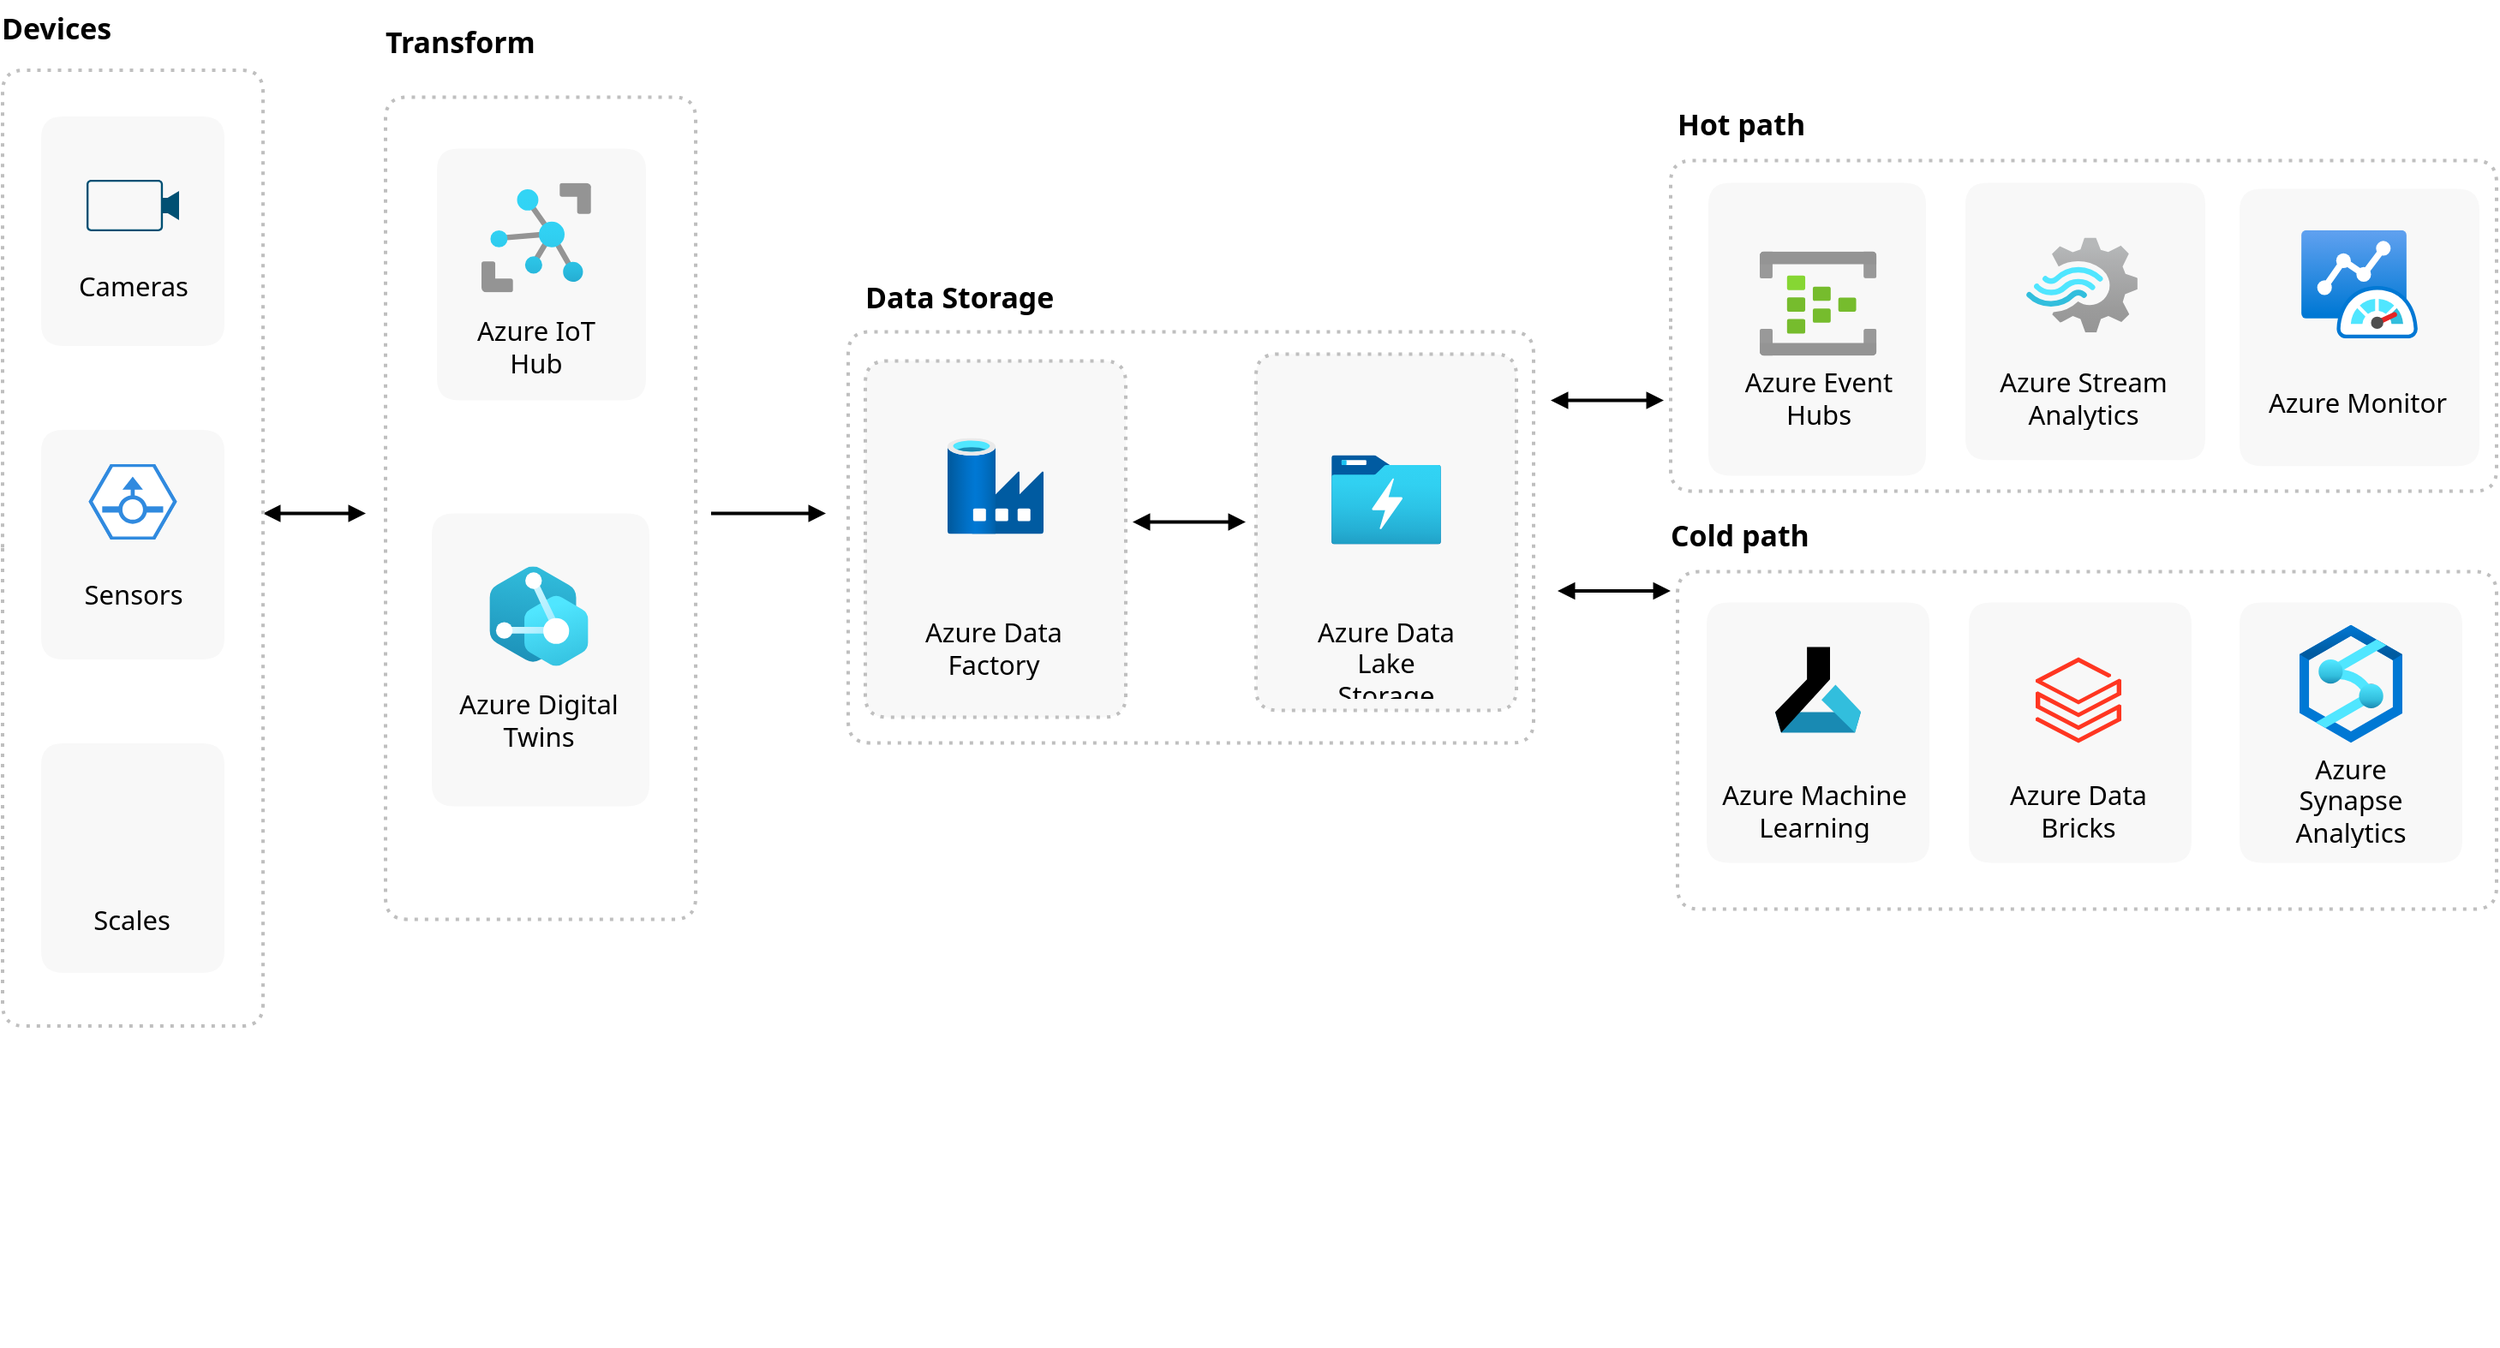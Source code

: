 <mxfile version="21.2.2" type="device">
  <diagram name="iot-refarch" id="iot-refarch">
    <mxGraphModel dx="1500" dy="784" grid="1" gridSize="10" guides="1" tooltips="1" connect="1" arrows="1" fold="1" page="1" pageScale="1" pageWidth="1169" pageHeight="827" math="0" shadow="0">
      <root>
        <mxCell id="0" />
        <mxCell id="1" parent="0" />
        <UserObject label="" tags="Container" id="2">
          <mxCell style="vsdxID=1180;fillColor=none;gradientColor=none;dashed=1;dashPattern=1.00 2.00;strokeColor=none;strokeWidth=2;spacingLeft=1;spacingRight=1;points=[[0.25,0,0],[0.5,0,0],[0.75,0,0],[1,0.25,0],[1,0.5,0],[1,0.75,0],[0.75,0.75,0],[0.5,0.75,0],[0.25,0.75,0],[0.25,0.75,0],[0.25,0.5,0],[0.25,0.25,0]];labelBackgroundColor=none;rounded=1;html=1;whiteSpace=wrap;" parent="1" vertex="1">
            <mxGeometry x="560" y="275.75" width="152" height="208" as="geometry" />
          </mxCell>
        </UserObject>
        <mxCell id="3" style="vsdxID=1181;fillColor=#f8f8f8;gradientColor=none;shape=stencil(tZJLDsIwDERP4y0KjhAHKOUCnCAihliEpEpD+ZyetC5S1RWqYGfPPMuJxqCr1pmGAFWbU7zQnW12oHeAyMFR4lwq0DXo6hQTnVO8BSt9YwqJalDIysy6p1GZdDzwi0YNV1uRZe4au37fQ1wl1nNklfR7QT2HCbr5E/sxF8Hfv+En5EJw9qVSDOlJruy9hD/152kXSS5F128=);dashed=1;dashPattern=1.00 2.00;strokeColor=#bfbfbf;strokeWidth=2;points=[[0.25,0,0],[0.5,0,0],[0.75,0,0],[1,0.25,0],[1,0.5,0],[1,0.75,0],[0.75,1,0],[0.5,1,0],[0.25,1,0],[0,0.75,0],[0,0.5,0],[0,0.25,0]];labelBackgroundColor=none;rounded=1;html=1;whiteSpace=wrap;" parent="2" vertex="1">
          <mxGeometry width="152" height="208" as="geometry" />
        </mxCell>
        <mxCell id="4" value="&lt;div style=&quot;font-size: 1px&quot;&gt;&lt;p style=&quot;text-align:center;margin-left:0;margin-right:0;margin-top:0px;margin-bottom:0px;text-indent:0;vertical-align:middle;direction:ltr;&quot;&gt;&lt;/p&gt;&lt;/div&gt;" style="text;vsdxID=1181;fillColor=none;gradientColor=none;dashed=1;dashPattern=1.00 2.00;strokeColor=none;strokeWidth=2;points=[[0.25,0,0],[0.5,0,0],[0.75,0,0],[1,0.25,0],[1,0.5,0],[1,0.75,0],[0.75,1,0],[0.5,1,0],[0.25,1,0],[0,0.75,0],[0,0.5,0],[0,0.25,0]];labelBackgroundColor=none;rounded=1;html=1;whiteSpace=wrap;verticalAlign=middle;align=center;overflow=width;;html=1;" parent="3" vertex="1">
          <mxGeometry y="-0.7" width="152.73" height="208.7" as="geometry" />
        </mxCell>
        <mxCell id="mR_8gssHcMndXNcpYIFb-275" value="" style="image;aspect=fixed;html=1;points=[];align=center;fontSize=12;image=img/lib/azure2/databases/Data_Factory.svg;" vertex="1" parent="3">
          <mxGeometry x="48" y="45.0" width="56" height="56" as="geometry" />
        </mxCell>
        <mxCell id="5" style="vsdxID=1183;fillColor=none;gradientColor=none;dashed=1;dashPattern=1.00 2.00;strokeColor=none;strokeWidth=2;spacingLeft=1;spacingRight=1;points=[[0.25,0,0],[0.5,0,0],[0.75,0,0],[1,0.25,0],[1,0.5,0],[1,0.75,0],[0.75,1,0],[0.5,1,0],[0.25,1,0],[0,0.75,0],[0,0.5,0],[0,0.25,0]];labelBackgroundColor=none;rounded=1;html=1;whiteSpace=wrap;" parent="2" vertex="1">
          <mxGeometry width="152" height="31" as="geometry" />
        </mxCell>
        <mxCell id="6" value="&lt;div style=&quot;font-size: 1px&quot;&gt;&lt;/div&gt;" style="verticalAlign=middle;align=center;overflow=width;vsdxID=1184;fillColor=none;gradientColor=none;strokeColor=none;points=[[0.25,0,0],[0.5,0,0],[0.75,0,0],[1,0.25,0],[1,0.5,0],[1,0.75,0],[0.75,1,0],[0.5,1,0],[0.25,1,0],[0,0.75,0],[0,0.5,0],[0,0.25,0]];labelBackgroundColor=none;rounded=0;html=1;whiteSpace=wrap;" parent="5" vertex="1">
          <mxGeometry width="152" height="31" as="geometry" />
        </mxCell>
        <mxCell id="7" value="&lt;div style=&quot;font-size: 1px&quot;&gt;&lt;/div&gt;" style="text;vsdxID=1183;fillColor=none;gradientColor=none;dashed=1;dashPattern=1.00 2.00;strokeColor=none;strokeWidth=2;spacingLeft=1;spacingRight=1;points=[[0.25,0,0],[0.5,0,0],[0.75,0,0],[1,0.25,0],[1,0.5,0],[1,0.75,0],[0.75,1,0],[0.5,1,0],[0.25,1,0],[0,0.75,0],[0,0.5,0],[0,0.25,0]];labelBackgroundColor=none;rounded=1;html=1;whiteSpace=wrap;verticalAlign=middle;align=left;overflow=width;;html=1;" parent="5" vertex="1">
          <mxGeometry y="-0.75" width="152.73" height="31.75" as="geometry" />
        </mxCell>
        <UserObject label="&lt;div style=&quot;font-size: 1px&quot;&gt;&lt;/div&gt;" tags="Tło" id="14">
          <mxCell style="verticalAlign=middle;align=center;overflow=width;vsdxID=1460;fillColor=#f8f8f8;gradientColor=none;shape=stencil(nZBLDsIwDAVP4y0yzoIDlHIBThARQyxCUqXhe3rSukhVFyy6s98by9KAaXpvOwbCvuR05ae44sHsgUii5yylTmBaMM05Zb7kdI9O985WknBM2OnNdqAJbT4d5cNTRpudxnp3S4/h30tb1Oo9saj7QdEgcYb+ylXwH3QluHhfh9GIupIQVOi8Xxqskdo37Rc=);strokeColor=none;points=[];labelBackgroundColor=none;rounded=1;html=1;whiteSpace=wrap;" parent="1" vertex="1">
            <mxGeometry x="307" y="364.75" width="127" height="171" as="geometry" />
          </mxCell>
        </UserObject>
        <UserObject label="&lt;div style=&quot;font-size: 1px&quot;&gt;&lt;font style=&quot;font-size:15.52px;font-family:Segoe UI;color:#000000;direction:ltr;letter-spacing:0px;line-height:120%;opacity:1&quot;&gt;&lt;br&gt;&lt;/font&gt;&lt;/div&gt;" tags="Tło" id="19">
          <mxCell style="verticalAlign=middle;align=center;overflow=width;vsdxID=1065;fillColor=#f8f8f8;gradientColor=none;shape=stencil(nZBLDsIwDAVP4y0yzoIDlHIBThARQyxCUqXhe3rSukhVFyy6s98by9KAaXpvOwbCvuR05ae44sHsgUii5yylTmBaMM05Zb7kdI9O985WknBM2OnNdqAJbT4d5cNTRpudxnp3S4/h30tb1Oo9saj7QdEgcYb+ylXwH3QluHhfh9GIupIQVOi8Xxqskdo37Rc=);strokeColor=none;points=[];labelBackgroundColor=none;rounded=1;html=1;whiteSpace=wrap;" parent="1" vertex="1">
            <mxGeometry x="79" y="133" width="107" height="134" as="geometry" />
          </mxCell>
        </UserObject>
        <UserObject label="&lt;div style=&quot;font-size: 1px&quot;&gt;&lt;font style=&quot;font-size:15.52px;font-family:Segoe UI;color:#000000;direction:ltr;letter-spacing:0px;line-height:120%;opacity:1&quot;&gt;Azure Data Factory&lt;/font&gt;&lt;/div&gt;" tags="Tło" id="22">
          <mxCell style="verticalAlign=middle;align=center;overflow=width;vsdxID=1190;fillColor=none;gradientColor=none;shape=stencil(nZBLDoAgDERP0z3SIyjew0SURgSD+Lu9kMZoXLhwN9O+tukAlrNpJg1SzDH4QW/URgNYgZTkjA4UkwJUgGXng+6DX1zLfmoymdXo17xh5zmRJ6Q42BWCfc2oJfdAr+Yv+AP9Cb7OJ3H/2JG1HNGz/84klThPVCc=);strokeColor=none;points=[];labelBackgroundColor=none;rounded=0;html=1;whiteSpace=wrap;" parent="1" vertex="1">
            <mxGeometry x="591" y="418.75" width="88" height="48" as="geometry" />
          </mxCell>
        </UserObject>
        <UserObject label="" tags="Tło" id="103">
          <mxCell style="vsdxID=1306;fillColor=none;gradientColor=none;strokeColor=none;points=[];labelBackgroundColor=none;rounded=0;html=1;whiteSpace=wrap;" parent="1" vertex="1">
            <mxGeometry x="79" y="316" width="107" height="134" as="geometry" />
          </mxCell>
        </UserObject>
        <mxCell id="104" value="&lt;div style=&quot;font-size: 1px&quot;&gt;&lt;/div&gt;" style="verticalAlign=middle;align=center;overflow=width;vsdxID=1118;fillColor=#f8f8f8;gradientColor=none;shape=stencil(nZBLDsIwDAVP4y0yzoIDlHIBThARQyxCUqXhe3rSukhVFyy6s98by9KAaXpvOwbCvuR05ae44sHsgUii5yylTmBaMM05Zb7kdI9O985WknBM2OnNdqAJbT4d5cNTRpudxnp3S4/h30tb1Oo9saj7QdEgcYb+ylXwH3QluHhfh9GIupIQVOi8Xxqskdo37Rc=);strokeColor=none;points=[];labelBackgroundColor=none;rounded=1;html=1;whiteSpace=wrap;" parent="103" vertex="1">
          <mxGeometry width="107" height="134" as="geometry" />
        </mxCell>
        <mxCell id="mR_8gssHcMndXNcpYIFb-270" value="&lt;div style=&quot;font-size: 1px&quot;&gt;&lt;font style=&quot;font-size:15.52px;font-family:Segoe UI;color:#000000;direction:ltr;letter-spacing:0px;line-height:120%;opacity:1&quot;&gt;Sensors&lt;br&gt;&lt;/font&gt;&lt;/div&gt;" style="verticalAlign=middle;align=center;overflow=width;vsdxID=1126;fillColor=none;gradientColor=none;shape=stencil(nZBLDoAgDERP0z3SIyjew0SURgSD+Lu9kMZoXLhwN9O+tukAlrNpJg1SzDH4QW/URgNYgZTkjA4UkwJUgGXng+6DX1zLfmoymdXo17xh5zmRJ6Q42BWCfc2oJfdAr+Yv+AP9Cb7OJ3H/2JG1HNGz/84klThPVCc=);strokeColor=none;points=[];labelBackgroundColor=none;rounded=0;html=1;whiteSpace=wrap;" vertex="1" parent="103">
          <mxGeometry x="7.5" y="64" width="92" height="63" as="geometry" />
        </mxCell>
        <mxCell id="mR_8gssHcMndXNcpYIFb-271" value="" style="verticalLabelPosition=bottom;sketch=0;html=1;fillColor=#308adf;strokeColor=#ffffff;verticalAlign=top;align=center;points=[[0,0.5,0],[0.125,0.25,0],[0.25,0,0],[0.5,0,0],[0.75,0,0],[0.875,0.25,0],[1,0.5,0],[0.875,0.75,0],[0.75,1,0],[0.5,1,0],[0.125,0.75,0]];pointerEvents=1;shape=mxgraph.cisco_safe.compositeIcon;bgIcon=mxgraph.cisco_safe.design.blank_device;resIcon=mxgraph.cisco_safe.design.flow_sensor_2;" vertex="1" parent="103">
          <mxGeometry x="27.75" y="20" width="51.5" height="44" as="geometry" />
        </mxCell>
        <UserObject label="" tags="Tło" id="113">
          <mxCell style="vsdxID=1307;fillColor=none;gradientColor=none;strokeColor=none;points=[];labelBackgroundColor=none;rounded=0;html=1;whiteSpace=wrap;" parent="1" vertex="1">
            <mxGeometry x="79" y="499" width="107" height="134" as="geometry" />
          </mxCell>
        </UserObject>
        <mxCell id="114" value="&lt;div style=&quot;font-size: 1px&quot;&gt;&lt;/div&gt;" style="verticalAlign=middle;align=center;overflow=width;vsdxID=1127;fillColor=#f8f8f8;gradientColor=none;shape=stencil(nZBLDsIwDAVP4y0yzoIDlHIBThARQyxCUqXhe3rSukhVFyy6s98by9KAaXpvOwbCvuR05ae44sHsgUii5yylTmBaMM05Zb7kdI9O985WknBM2OnNdqAJbT4d5cNTRpudxnp3S4/h30tb1Oo9saj7QdEgcYb+ylXwH3QluHhfh9GIupIQVOi8Xxqskdo37Rc=);strokeColor=none;points=[];labelBackgroundColor=none;rounded=1;html=1;whiteSpace=wrap;" parent="113" vertex="1">
          <mxGeometry width="107" height="134" as="geometry" />
        </mxCell>
        <mxCell id="115" value="&lt;font face=&quot;Segoe UI&quot;&gt;&lt;span style=&quot;font-size: 15.52px;&quot;&gt;Scales&lt;/span&gt;&lt;/font&gt;" style="verticalAlign=middle;align=center;overflow=width;vsdxID=1128;fillColor=none;gradientColor=none;shape=stencil(nZBLDoAgDERP0z3SIyjew0SURgSD+Lu9kMZoXLhwN9O+tukAlrNpJg1SzDH4QW/URgNYgZTkjA4UkwJUgGXng+6DX1zLfmoymdXo17xh5zmRJ6Q42BWCfc2oJfdAr+Yv+AP9Cb7OJ3H/2JG1HNGz/84klThPVCc=);strokeColor=none;points=[];labelBackgroundColor=none;rounded=0;html=1;whiteSpace=wrap;" parent="113" vertex="1">
          <mxGeometry x="7" y="71" width="92" height="63" as="geometry" />
        </mxCell>
        <mxCell id="mR_8gssHcMndXNcpYIFb-272" value="" style="shape=image;html=1;verticalAlign=top;verticalLabelPosition=bottom;labelBackgroundColor=#ffffff;imageAspect=0;aspect=fixed;image=https://cdn1.iconfinder.com/data/icons/unicons-line-vol-6/24/weight-128.png" vertex="1" parent="113">
          <mxGeometry x="24" y="12" width="59" height="59" as="geometry" />
        </mxCell>
        <UserObject label="&lt;div style=&quot;font-size: 1px&quot;&gt;&lt;p style=&quot;text-align:left;margin-left:0;margin-right:0;margin-top:0px;margin-bottom:0px;text-indent:0;vertical-align:middle;direction:ltr;&quot;&gt;&lt;font style=&quot;font-size:16.93px;font-family:Segoe UI;color:#000000;direction:ltr;letter-spacing:0px;line-height:120%;opacity:1&quot;&gt;&lt;b&gt;Data Storage&lt;/b&gt;&lt;/font&gt;&lt;font style=&quot;font-size:16.93px;font-family:Segoe UI;color:#000000;direction:ltr;letter-spacing:0px;line-height:120%;opacity:1&quot;&gt;&lt;b&gt;&lt;br&gt;&lt;/b&gt;&lt;/font&gt;&lt;/p&gt;&lt;/div&gt;" tags="Tło" id="116">
          <mxCell style="verticalAlign=middle;align=left;overflow=width;vsdxID=1308;fillColor=none;gradientColor=none;shape=stencil(nZBLDoAgDERP0z3SIyjew0SURgSD+Lu9kMZoXLhwN9O+tukAlrNpJg1SzDH4QW/URgNYgZTkjA4UkwJUgGXng+6DX1zLfmoymdXo17xh5zmRJ6Q42BWCfc2oJfdAr+Yv+AP9Cb7OJ3H/2JG1HNGz/84klThPVCc=);strokeColor=none;points=[];labelBackgroundColor=none;rounded=0;html=1;whiteSpace=wrap;" parent="1" vertex="1">
            <mxGeometry x="560" y="208.75" width="144" height="61" as="geometry" />
          </mxCell>
        </UserObject>
        <UserObject label="" tags="Connector" id="256">
          <mxCell style="vsdxID=1310;edgeStyle=none;startArrow=block;endArrow=block;startSize=5;endSize=5;strokeWidth=2;strokeColor=#000000;spacingTop=0;spacingBottom=0;spacingLeft=0;spacingRight=0;verticalAlign=middle;html=1;labelBackgroundColor=#ffffff;rounded=0;" parent="1" edge="1">
            <mxGeometry relative="1" as="geometry">
              <Array as="points" />
              <mxPoint x="268.5" y="364.75" as="sourcePoint" />
              <mxPoint x="208.5" y="364.75" as="targetPoint" />
            </mxGeometry>
          </mxCell>
        </UserObject>
        <mxCell id="257" value="&lt;div style=&quot;font-size: 1px&quot;&gt;&lt;/div&gt;" style="text;vsdxID=1310;edgeStyle=none;startArrow=block;endArrow=block;startSize=5;endSize=5;strokeWidth=2;strokeColor=none;spacingTop=0;spacingBottom=0;spacingLeft=0;spacingRight=0;verticalAlign=middle;html=1;labelBackgroundColor=#ffffff;rounded=0;align=center;overflow=width;fillColor=none;gradientColor=none;whiteSpace=wrap;rotation=0.09;;html=1;;rotation=0" parent="256" vertex="1">
          <mxGeometry width="56.44" height="24.84" relative="1" as="geometry">
            <mxPoint x="-28" y="18" as="offset" />
          </mxGeometry>
        </mxCell>
        <UserObject label="" tags="Tło" id="117">
          <mxCell style="vsdxID=1313;fillColor=none;gradientColor=none;shape=stencil(nZBLDsIwDAVP4y0yzoIDlHIBThARQyxCUqXhe3rSukhVFyy6s98by9KAaXpvOwbCvuR05ae44sHsgUii5yylTmBaMM05Zb7kdI9O985WknBM2OnNdqAJbT4d5cNTRpudxnp3S4/h30tb1Oo9saj7QdEgcYb+ylXwH3QluHhfh9GIupIQVOi8Xxqskdo37Rc=);dashed=1;dashPattern=1.00 2.00;strokeColor=#bfbfbf;strokeWidth=2;points=[];labelBackgroundColor=none;rounded=1;html=1;whiteSpace=wrap;" parent="1" vertex="1">
            <mxGeometry x="56.5" y="106" width="152" height="558" as="geometry" />
          </mxCell>
        </UserObject>
        <UserObject label="" tags="Tło" id="118">
          <mxCell style="vsdxID=1315;fillColor=none;gradientColor=none;shape=stencil(nZBLDsIwDAVP4y0yzoIDlHIBThARQyxCUqXhe3rSukhVFyy6s98by9KAaXpvOwbCvuR05ae44sHsgUii5yylTmBaMM05Zb7kdI9O985WknBM2OnNdqAJbT4d5cNTRpudxnp3S4/h30tb1Oo9saj7QdEgcYb+ylXwH3QluHhfh9GIupIQVOi8Xxqskdo37Rc=);dashed=1;dashPattern=1.00 2.00;strokeColor=#bfbfbf;strokeWidth=2;points=[];labelBackgroundColor=none;rounded=1;html=1;whiteSpace=wrap;" parent="1" vertex="1">
            <mxGeometry x="280" y="121.75" width="181" height="480" as="geometry" />
          </mxCell>
        </UserObject>
        <UserObject label="" tags="Tło" id="119">
          <mxCell style="vsdxID=1360;fillColor=none;gradientColor=none;strokeColor=none;points=[];labelBackgroundColor=none;rounded=0;html=1;whiteSpace=wrap;" parent="1" vertex="1">
            <mxGeometry x="307" y="514.25" width="130" height="134" as="geometry" />
          </mxCell>
        </UserObject>
        <UserObject label="" tags="Tło" id="120">
          <mxCell style="vsdxID=1361;fillColor=none;gradientColor=none;strokeColor=none;points=[];labelBackgroundColor=none;rounded=0;html=1;whiteSpace=wrap;" parent="1" vertex="1">
            <mxGeometry x="310" y="151.75" width="122" height="147" as="geometry" />
          </mxCell>
        </UserObject>
        <mxCell id="121" value="&lt;div style=&quot;font-size: 1px&quot;&gt;&lt;/div&gt;" style="verticalAlign=middle;align=center;overflow=width;vsdxID=1316;fillColor=#f8f8f8;gradientColor=none;shape=stencil(nZBLDsIwDAVP4y0yzoIDlHIBThARQyxCUqXhe3rSukhVFyy6s98by9KAaXpvOwbCvuR05ae44sHsgUii5yylTmBaMM05Zb7kdI9O985WknBM2OnNdqAJbT4d5cNTRpudxnp3S4/h30tb1Oo9saj7QdEgcYb+ylXwH3QluHhfh9GIupIQVOi8Xxqskdo37Rc=);strokeColor=none;points=[];labelBackgroundColor=none;rounded=1;html=1;whiteSpace=wrap;" parent="120" vertex="1">
          <mxGeometry width="122" height="147" as="geometry" />
        </mxCell>
        <mxCell id="122" value="&lt;div style=&quot;font-size: 1px&quot;&gt;&lt;font style=&quot;font-size:15.52px;font-family:Segoe UI;color:#000000;direction:ltr;letter-spacing:0px;line-height:120%;opacity:1&quot;&gt;Azure IoT Hub&lt;br/&gt;&lt;/font&gt;&lt;/div&gt;" style="verticalAlign=middle;align=center;overflow=width;vsdxID=1317;fillColor=none;gradientColor=none;shape=stencil(nZBLDoAgDERP0z3SIyjew0SURgSD+Lu9kMZoXLhwN9O+tukAlrNpJg1SzDH4QW/URgNYgZTkjA4UkwJUgGXng+6DX1zLfmoymdXo17xh5zmRJ6Q42BWCfc2oJfdAr+Yv+AP9Cb7OJ3H/2JG1HNGz/84klThPVCc=);strokeColor=none;points=[];labelBackgroundColor=none;rounded=0;html=1;whiteSpace=wrap;" parent="120" vertex="1">
          <mxGeometry x="14" y="84" width="88" height="63" as="geometry" />
        </mxCell>
        <mxCell id="mR_8gssHcMndXNcpYIFb-288" value="" style="image;aspect=fixed;html=1;points=[];align=center;fontSize=12;image=img/lib/azure2/iot/IoT_Hub.svg;" vertex="1" parent="120">
          <mxGeometry x="26" y="20" width="64" height="64" as="geometry" />
        </mxCell>
        <UserObject label="" tags="Tło" id="135">
          <mxCell style="vsdxID=1362;fillColor=none;gradientColor=none;strokeColor=none;points=[];labelBackgroundColor=none;rounded=0;html=1;whiteSpace=wrap;" parent="1" vertex="1">
            <mxGeometry x="1052" y="171.75" width="128" height="171" as="geometry" />
          </mxCell>
        </UserObject>
        <mxCell id="136" value="&lt;div style=&quot;font-size: 1px&quot;&gt;&lt;/div&gt;" style="verticalAlign=middle;align=center;overflow=width;vsdxID=1329;fillColor=#f8f8f8;gradientColor=none;shape=stencil(nZBLDsIwDAVP4y0yzoIDlHIBThARQyxCUqXhe3rSukhVFyy6s98by9KAaXpvOwbCvuR05ae44sHsgUii5yylTmBaMM05Zb7kdI9O985WknBM2OnNdqAJbT4d5cNTRpudxnp3S4/h30tb1Oo9saj7QdEgcYb+ylXwH3QluHhfh9GIupIQVOi8Xxqskdo37Rc=);strokeColor=none;points=[];labelBackgroundColor=none;rounded=1;html=1;whiteSpace=wrap;" parent="135" vertex="1">
          <mxGeometry width="127" height="171" as="geometry" />
        </mxCell>
        <mxCell id="137" value="&lt;div style=&quot;font-size: 1px&quot;&gt;&lt;font style=&quot;font-size:15.52px;font-family:Segoe UI;color:#000000;direction:ltr;letter-spacing:0px;line-height:120%;opacity:1&quot;&gt;Azure Event Hubs&lt;/font&gt;&lt;/div&gt;" style="verticalAlign=middle;align=center;overflow=width;vsdxID=1330;fillColor=none;gradientColor=none;shape=stencil(nZBLDoAgDERP0z3SIyjew0SURgSD+Lu9kMZoXLhwN9O+tukAlrNpJg1SzDH4QW/URgNYgZTkjA4UkwJUgGXng+6DX1zLfmoymdXo17xh5zmRJ6Q42BWCfc2oJfdAr+Yv+AP9Cb7OJ3H/2JG1HNGz/84klThPVCc=);strokeColor=none;points=[];labelBackgroundColor=none;rounded=0;html=1;whiteSpace=wrap;" parent="135" vertex="1">
          <mxGeometry x="1" y="101" width="127" height="48" as="geometry" />
        </mxCell>
        <mxCell id="mR_8gssHcMndXNcpYIFb-289" value="" style="image;aspect=fixed;html=1;points=[];align=center;fontSize=12;image=img/lib/azure2/analytics/Event_Hubs.svg;" vertex="1" parent="135">
          <mxGeometry x="30" y="40" width="68.12" height="61" as="geometry" />
        </mxCell>
        <UserObject label="" tags="Tło" id="156">
          <mxCell style="vsdxID=1363;fillColor=none;gradientColor=none;strokeColor=none;points=[];labelBackgroundColor=none;rounded=0;html=1;whiteSpace=wrap;" parent="1" vertex="1">
            <mxGeometry x="306" y="389.75" width="130" height="134" as="geometry" />
          </mxCell>
        </UserObject>
        <mxCell id="157" value="&lt;div style=&quot;font-size: 1px&quot;&gt;&lt;font style=&quot;font-size:15.52px;font-family:Segoe UI;color:#000000;direction:ltr;letter-spacing:0px;line-height:120%;opacity:1&quot;&gt;Azure Digital Twins&lt;br/&gt;&lt;/font&gt;&lt;/div&gt;" style="verticalAlign=middle;align=center;overflow=width;vsdxID=1350;fillColor=none;gradientColor=none;shape=stencil(nZBLDoAgDERP0z3SIyjew0SURgSD+Lu9kMZoXLhwN9O+tukAlrNpJg1SzDH4QW/URgNYgZTkjA4UkwJUgGXng+6DX1zLfmoymdXo17xh5zmRJ6Q42BWCfc2oJfdAr+Yv+AP9Cb7OJ3H/2JG1HNGz/84klThPVCc=);strokeColor=none;points=[];labelBackgroundColor=none;rounded=0;html=1;whiteSpace=wrap;" parent="156" vertex="1">
          <mxGeometry y="64" width="127" height="63" as="geometry" />
        </mxCell>
        <mxCell id="mR_8gssHcMndXNcpYIFb-290" value="" style="image;aspect=fixed;html=1;points=[];align=center;fontSize=12;image=img/lib/azure2/iot/Digital_Twins.svg;" vertex="1" parent="156">
          <mxGeometry x="34.5" y="6" width="58" height="58" as="geometry" />
        </mxCell>
        <UserObject label="" tags="Tło" id="165">
          <mxCell style="vsdxID=1364;fillColor=none;gradientColor=none;shape=stencil(nZBLDsIwDAVP4y0yzoIDlHIBThARQyxCUqXhe3rSukhVFyy6s98by9KAaXpvOwbCvuR05ae44sHsgUii5yylTmBaMM05Zb7kdI9O985WknBM2OnNdqAJbT4d5cNTRpudxnp3S4/h30tb1Oo9saj7QdEgcYb+ylXwH3QluHhfh9GIupIQVOi8Xxqskdo37Rc=);dashed=1;dashPattern=1.00 2.00;strokeColor=#bfbfbf;strokeWidth=2;points=[];labelBackgroundColor=none;rounded=1;html=1;whiteSpace=wrap;" parent="1" vertex="1">
            <mxGeometry x="1030" y="158.75" width="482" height="193" as="geometry" />
          </mxCell>
        </UserObject>
        <UserObject label="" tags="Tło" id="178">
          <mxCell style="vsdxID=1403;fillColor=none;gradientColor=none;shape=stencil(nZBLDsIwDAVP4y0yzoIDlHIBThARQyxCUqXhe3rSukhVFyy6s98by9KAaXpvOwbCvuR05ae44sHsgUii5yylTmBaMM05Zb7kdI9O985WknBM2OnNdqAJbT4d5cNTRpudxnp3S4/h30tb1Oo9saj7QdEgcYb+ylXwH3QluHhfh9GIupIQVOi8Xxqskdo37Rc=);dashed=1;dashPattern=1.00 2.00;strokeColor=#bfbfbf;strokeWidth=2;points=[];labelBackgroundColor=none;rounded=1;html=1;whiteSpace=wrap;" parent="1" vertex="1">
            <mxGeometry x="1034" y="398.75" width="478" height="197" as="geometry" />
          </mxCell>
        </UserObject>
        <UserObject label="&lt;div style=&quot;font-size: 1px&quot;&gt;&lt;/div&gt;" tags="Tło" id="179">
          <mxCell style="verticalAlign=middle;align=center;overflow=width;vsdxID=1405;fillColor=#f8f8f8;gradientColor=none;shape=stencil(nZBLDsIwDAVP4y0yzoIDlHIBThARQyxCUqXhe3rSukhVFyy6s98by9KAaXpvOwbCvuR05ae44sHsgUii5yylTmBaMM05Zb7kdI9O985WknBM2OnNdqAJbT4d5cNTRpudxnp3S4/h30tb1Oo9saj7QdEgcYb+ylXwH3QluHhfh9GIupIQVOi8Xxqskdo37Rc=);strokeColor=none;points=[];labelBackgroundColor=none;rounded=1;html=1;whiteSpace=wrap;" parent="1" vertex="1">
            <mxGeometry x="1051" y="416.75" width="130" height="152" as="geometry" />
          </mxCell>
        </UserObject>
        <UserObject label="&lt;div style=&quot;font-size: 1px&quot;&gt;&lt;font style=&quot;font-size:15.52px;font-family:Segoe UI;color:#000000;direction:ltr;letter-spacing:0px;line-height:120%;opacity:1&quot;&gt;Azure Machine Learning&lt;br/&gt;&lt;/font&gt;&lt;/div&gt;" tags="Tło" id="180">
          <mxCell style="verticalAlign=middle;align=center;overflow=width;vsdxID=1406;fillColor=none;gradientColor=none;shape=stencil(nZBLDoAgDERP0z3SIyjew0SURgSD+Lu9kMZoXLhwN9O+tukAlrNpJg1SzDH4QW/URgNYgZTkjA4UkwJUgGXng+6DX1zLfmoymdXo17xh5zmRJ6Q42BWCfc2oJfdAr+Yv+AP9Cb7OJ3H/2JG1HNGz/84klThPVCc=);strokeColor=none;points=[];labelBackgroundColor=none;rounded=0;html=1;whiteSpace=wrap;" parent="1" vertex="1">
            <mxGeometry x="1049" y="506.75" width="130" height="63" as="geometry" />
          </mxCell>
        </UserObject>
        <UserObject label="&lt;div style=&quot;font-size: 1px&quot;&gt;&lt;/div&gt;" tags="Tło" id="181">
          <mxCell style="verticalAlign=middle;align=center;overflow=width;vsdxID=1408;fillColor=#f8f8f8;gradientColor=none;shape=stencil(nZBLDsIwDAVP4y0yzoIDlHIBThARQyxCUqXhe3rSukhVFyy6s98by9KAaXpvOwbCvuR05ae44sHsgUii5yylTmBaMM05Zb7kdI9O985WknBM2OnNdqAJbT4d5cNTRpudxnp3S4/h30tb1Oo9saj7QdEgcYb+ylXwH3QluHhfh9GIupIQVOi8Xxqskdo37Rc=);strokeColor=none;points=[];labelBackgroundColor=none;rounded=1;html=1;whiteSpace=wrap;" parent="1" vertex="1">
            <mxGeometry x="1204" y="416.75" width="130" height="152" as="geometry" />
          </mxCell>
        </UserObject>
        <UserObject label="&lt;div style=&quot;font-size: 1px&quot;&gt;&lt;font style=&quot;font-size:15.52px;font-family:Segoe UI;color:#000000;direction:ltr;letter-spacing:0px;line-height:120%;opacity:1&quot;&gt;Azure Data Bricks&lt;br/&gt;&lt;/font&gt;&lt;/div&gt;" tags="Tło" id="182">
          <mxCell style="verticalAlign=middle;align=center;overflow=width;vsdxID=1409;fillColor=none;gradientColor=none;shape=stencil(nZBLDoAgDERP0z3SIyjew0SURgSD+Lu9kMZoXLhwN9O+tukAlrNpJg1SzDH4QW/URgNYgZTkjA4UkwJUgGXng+6DX1zLfmoymdXo17xh5zmRJ6Q42BWCfc2oJfdAr+Yv+AP9Cb7OJ3H/2JG1HNGz/84klThPVCc=);strokeColor=none;points=[];labelBackgroundColor=none;rounded=0;html=1;whiteSpace=wrap;" parent="1" vertex="1">
            <mxGeometry x="1224" y="506.75" width="88" height="63" as="geometry" />
          </mxCell>
        </UserObject>
        <UserObject label="" tags="Tło" id="183">
          <mxCell style="vsdxID=1410;fillColor=none;gradientColor=none;strokeColor=none;spacingTop=-3;spacingBottom=-3;spacingLeft=-3;spacingRight=-3;points=[[0.5,1.3,0],[0.5,0,0],[0,0.5,0],[1,0.5,0]];labelBackgroundColor=none;rounded=0;html=1;whiteSpace=wrap;" parent="1" vertex="1">
            <mxGeometry x="1091" y="442.75" width="50" height="50" as="geometry" />
          </mxCell>
        </UserObject>
        <mxCell id="184" style="vsdxID=1411;fillColor=#198ab3;gradientColor=none;shape=stencil(UzV2Ls5ILEhVNTIoLinKz04tz0wpyVA1dlE1MsrMy0gtyiwBslSNXVWNndPyi1LTi/JL81Ig/IJEkEoQKze/DGRCBUSfpbGegQlIl5FBJUTE0MAAzHeDKM/JzENSbqZnaUa8agMUpXgUwkwhQilBBwMZCM+mZebkQMIKWR49cIBCkIA1dgUA);strokeColor=none;spacingTop=-3;spacingBottom=-3;spacingLeft=-3;spacingRight=-3;points=[[0.5,1.3,0],[0.5,0,0],[0,0.5,0],[1,0.5,0]];labelBackgroundColor=none;rounded=0;html=1;whiteSpace=wrap;" parent="183" vertex="1">
          <mxGeometry y="38" width="50" height="12" as="geometry" />
        </mxCell>
        <mxCell id="185" style="vsdxID=1412;fillColor=#000000;gradientColor=none;shape=stencil(nZHdDsIgDIWfprcL0MxxP+d7LBkTIsLC8O/tBRujW4JZvDun/doUDmA7635SINgcgz+pmxmiBtyDEMZpFUxMCrADbEcf1DH4ixvIT30mszr7a95wp7la5hHBHmTZyx2ItMaVSWyqXV2m2QJu6krKMsz5gubsxxnv5sY71vj2B/5JJvH569FYS1F999fZpBLlit0T);strokeColor=none;spacingTop=-3;spacingBottom=-3;spacingLeft=-3;spacingRight=-3;points=[[0.5,1.3,0],[0.5,0,0],[0,0.5,0],[1,0.5,0]];labelBackgroundColor=none;rounded=0;html=1;whiteSpace=wrap;" parent="183" vertex="1">
          <mxGeometry width="32" height="50" as="geometry" />
        </mxCell>
        <mxCell id="186" style="vsdxID=1413;fillColor=#32bedd;gradientColor=none;shape=stencil(hZDdDoMgDIWfprcE6DR67dx7mIiDjIFB3M/bD9aY6RK3u9P2O4UewGbS3ahA8ikGf1F300cNeAQpjdMqmJgUYAvYDD6oc/Cz66keu0xmdfW3vOFBvurAaswuyZ/UEZy/6xPh1rgVzjcoClaLfRgLVsqN4cfm5dkFLUqG1T7+999JfG4ejLUU2Xr+nVFqUb7YvgA=);strokeColor=none;spacingTop=-3;spacingBottom=-3;spacingLeft=-3;spacingRight=-3;points=[[0.5,1.3,0],[0.5,0,0],[0,0.5,0],[1,0.5,0]];labelBackgroundColor=none;rounded=0;html=1;whiteSpace=wrap;" parent="183" vertex="1">
          <mxGeometry x="27" y="22" width="23" height="28" as="geometry" />
        </mxCell>
        <mxCell id="187" value="&lt;div style=&quot;font-size: 1px&quot;&gt;&lt;/div&gt;" style="text;vsdxID=1410;fillColor=none;gradientColor=none;strokeColor=none;spacingTop=-3;spacingBottom=-3;spacingLeft=-3;spacingRight=-3;points=[[0.5,1.3,0],[0.5,0,0],[0,0.5,0],[1,0.5,0]];labelBackgroundColor=none;rounded=0;html=1;whiteSpace=wrap;verticalAlign=middle;align=center;overflow=width;;html=1;" parent="183" vertex="1">
          <mxGeometry x="-25.4" y="50" width="101.6" height="15.24" as="geometry" />
        </mxCell>
        <UserObject label="" tags="Tło" id="188">
          <mxCell style="vsdxID=1414;fillColor=none;gradientColor=none;strokeColor=none;spacingTop=-3;spacingBottom=-3;spacingLeft=-3;spacingRight=-3;points=[[0.5,1.3,0],[0.5,0,0],[0,0.5,0],[1,0.5,0]];labelBackgroundColor=none;rounded=0;html=1;whiteSpace=wrap;" parent="1" vertex="1">
            <mxGeometry x="1243" y="448.75" width="50" height="50" as="geometry" />
          </mxCell>
        </UserObject>
        <mxCell id="189" style="vsdxID=1415;fillColor=#ff3621;gradientColor=none;shape=stencil(lZXZboMwEEW/hter8Y6f0/Q/IoUUVAoRodvf19TqYlOm5s3LmdH1HdtTqcOtPV2bStJtnsbH5rU7z22l7iopu6Ftpm4Oo0odK3W4jFPzMI3PwznOr6eFXEZP48uS4S3G0RIh6T3OpAXZz5X7CPfdsA17kNuGTUobAyG2aa9hTRKgBGq1J0ALSF2sx37H/0lLGJnK8XAMT7kUKoaNZ03PdNcGtMsWG3xkbFkHOAFRXtcQb/wOH62HZfg0uSP4uhjWoPL6C6Jt9muzMHWOm/CMuLvuoFPLjYaTxdJdsJCjoVQuZw+uLfwOMQRiSpRbozUEkzzHw4ekuMu7cjIch3t5mXjt4Zmn52BTa8KKK79ihv1hag2fJleoOd7BZ2eVkIz6dYAIfxhTq0w+8z7+6Rph8NNvLl3fx3b1ez/vT2Ep9jZ1/AA=);strokeColor=none;spacingTop=-3;spacingBottom=-3;spacingLeft=-3;spacingRight=-3;points=[[0.5,1.3,0],[0.5,0,0],[0,0.5,0],[1,0.5,0]];labelBackgroundColor=none;rounded=0;html=1;whiteSpace=wrap;" parent="188" vertex="1">
          <mxGeometry width="50" height="50" as="geometry" />
        </mxCell>
        <mxCell id="190" value="&lt;div style=&quot;font-size: 1px&quot;&gt;&lt;/div&gt;" style="text;vsdxID=1414;fillColor=none;gradientColor=none;strokeColor=none;spacingTop=-3;spacingBottom=-3;spacingLeft=-3;spacingRight=-3;points=[[0.5,1.3,0],[0.5,0,0],[0,0.5,0],[1,0.5,0]];labelBackgroundColor=none;rounded=0;html=1;whiteSpace=wrap;verticalAlign=middle;align=center;overflow=width;;html=1;" parent="188" vertex="1">
          <mxGeometry x="-25.4" y="50" width="101.6" height="15.24" as="geometry" />
        </mxCell>
        <UserObject label="" tags="Tło" id="202">
          <mxCell style="vsdxID=1418;fillColor=none;gradientColor=none;strokeColor=none;points=[];labelBackgroundColor=none;rounded=0;html=1;whiteSpace=wrap;" parent="1" vertex="1">
            <mxGeometry x="1202" y="171.75" width="140" height="164" as="geometry" />
          </mxCell>
        </UserObject>
        <mxCell id="203" value="&lt;div style=&quot;font-size: 1px&quot;&gt;&lt;/div&gt;" style="verticalAlign=middle;align=center;overflow=width;vsdxID=1366;fillColor=#f8f8f8;gradientColor=none;shape=stencil(nZBLDsIwDAVP4y0yzoIDlHIBThARQyxCUqXhe3rSukhVFyy6s98by9KAaXpvOwbCvuR05ae44sHsgUii5yylTmBaMM05Zb7kdI9O985WknBM2OnNdqAJbT4d5cNTRpudxnp3S4/h30tb1Oo9saj7QdEgcYb+ylXwH3QluHhfh9GIupIQVOi8Xxqskdo37Rc=);strokeColor=none;points=[];labelBackgroundColor=none;rounded=1;html=1;whiteSpace=wrap;" parent="202" vertex="1">
          <mxGeometry width="140" height="161.87" as="geometry" />
        </mxCell>
        <mxCell id="204" value="&lt;div style=&quot;font-size: 1px&quot;&gt;&lt;font style=&quot;font-size:15.52px;font-family:Segoe UI;color:#000000;direction:ltr;letter-spacing:0px;line-height:120%;opacity:1&quot;&gt;Azure Stream Analytics&lt;/font&gt;&lt;font style=&quot;font-size:15.52px;font-family:Segoe UI;color:#000000;direction:ltr;letter-spacing:0px;line-height:120%;opacity:1&quot;&gt;&lt;br/&gt;&lt;/font&gt;&lt;/div&gt;" style="verticalAlign=middle;align=center;overflow=width;vsdxID=1367;fillColor=none;gradientColor=none;shape=stencil(nZBLDoAgDERP0z3SIyjew0SURgSD+Lu9kMZoXLhwN9O+tukAlrNpJg1SzDH4QW/URgNYgZTkjA4UkwJUgGXng+6DX1zLfmoymdXo17xh5zmRJ6Q42BWCfc2oJfdAr+Yv+AP9Cb7OJ3H/2JG1HNGz/84klThPVCc=);strokeColor=none;points=[];labelBackgroundColor=none;rounded=0;html=1;whiteSpace=wrap;" parent="202" vertex="1">
          <mxGeometry x="8.615" y="87.325" width="119.538" height="75.61" as="geometry" />
        </mxCell>
        <mxCell id="mR_8gssHcMndXNcpYIFb-274" value="" style="image;aspect=fixed;html=1;points=[];align=center;fontSize=12;image=img/lib/azure2/iot/Stream_Analytics_Jobs.svg;" vertex="1" parent="202">
          <mxGeometry x="35.549" y="31.948" width="64.929" height="55.377" as="geometry" />
        </mxCell>
        <UserObject label="&lt;div style=&quot;font-size: 1px&quot;&gt;&lt;p style=&quot;text-align:left;margin-left:0;margin-right:0;margin-top:0px;margin-bottom:0px;text-indent:0;vertical-align:middle;direction:ltr;&quot;&gt;&lt;font style=&quot;font-size:16.93px;font-family:Segoe UI;color:#000000;direction:ltr;letter-spacing:0px;line-height:120%;opacity:1&quot;&gt;&lt;b&gt;Hot path&lt;br/&gt;&lt;/b&gt;&lt;/font&gt;&lt;/p&gt;&lt;/div&gt;" tags="Tło" id="211">
          <mxCell style="verticalAlign=middle;align=left;overflow=width;vsdxID=1426;fillColor=none;gradientColor=none;shape=stencil(nZBLDoAgDERP0z3SIyjew0SURgSD+Lu9kMZoXLhwN9O+tukAlrNpJg1SzDH4QW/URgNYgZTkjA4UkwJUgGXng+6DX1zLfmoymdXo17xh5zmRJ6Q42BWCfc2oJfdAr+Yv+AP9Cb7OJ3H/2JG1HNGz/84klThPVCc=);strokeColor=none;points=[];labelBackgroundColor=none;rounded=0;html=1;whiteSpace=wrap;" parent="1" vertex="1">
            <mxGeometry x="1034" y="121.75" width="126" height="33" as="geometry" />
          </mxCell>
        </UserObject>
        <UserObject label="&lt;div style=&quot;font-size: 1px&quot;&gt;&lt;p style=&quot;text-align:left;margin-left:0;margin-right:0;margin-top:0px;margin-bottom:0px;text-indent:0;vertical-align:middle;direction:ltr;&quot;&gt;&lt;font style=&quot;font-size:16.93px;font-family:Segoe UI;color:#000000;direction:ltr;letter-spacing:0px;line-height:120%;opacity:1&quot;&gt;&lt;b&gt;Cold path&lt;br/&gt;&lt;/b&gt;&lt;/font&gt;&lt;/p&gt;&lt;/div&gt;" tags="Tło" id="213">
          <mxCell style="verticalAlign=middle;align=left;overflow=width;vsdxID=1428;fillColor=none;gradientColor=none;shape=stencil(nZBLDoAgDERP0z3SIyjew0SURgSD+Lu9kMZoXLhwN9O+tukAlrNpJg1SzDH4QW/URgNYgZTkjA4UkwJUgGXng+6DX1zLfmoymdXo17xh5zmRJ6Q42BWCfc2oJfdAr+Yv+AP9Cb7OJ3H/2JG1HNGz/84klThPVCc=);strokeColor=none;points=[];labelBackgroundColor=none;rounded=0;html=1;whiteSpace=wrap;" parent="1" vertex="1">
            <mxGeometry x="1030" y="361.75" width="126" height="33" as="geometry" />
          </mxCell>
        </UserObject>
        <UserObject label="&lt;div style=&quot;font-size: 1px&quot;&gt;&lt;p style=&quot;text-align:left;margin-left:0;margin-right:0;margin-top:0px;margin-bottom:0px;text-indent:0;vertical-align:middle;direction:ltr;&quot;&gt;&lt;font style=&quot;font-size:16.93px;font-family:Segoe UI;color:#000000;direction:ltr;letter-spacing:0px;line-height:120%;opacity:1&quot;&gt;&lt;b&gt;Devices&lt;br/&gt;&lt;/b&gt;&lt;/font&gt;&lt;/p&gt;&lt;/div&gt;" tags="Tło" id="215">
          <mxCell style="verticalAlign=middle;align=left;overflow=width;vsdxID=1430;fillColor=none;gradientColor=none;shape=stencil(nZBLDoAgDERP0z3SIyjew0SURgSD+Lu9kMZoXLhwN9O+tukAlrNpJg1SzDH4QW/URgNYgZTkjA4UkwJUgGXng+6DX1zLfmoymdXo17xh5zmRJ6Q42BWCfc2oJfdAr+Yv+AP9Cb7OJ3H/2JG1HNGz/84klThPVCc=);strokeColor=none;points=[];labelBackgroundColor=none;rounded=0;html=1;whiteSpace=wrap;" parent="1" vertex="1">
            <mxGeometry x="56" y="65" width="126" height="33" as="geometry" />
          </mxCell>
        </UserObject>
        <UserObject label="" tags="Connector" id="265">
          <mxCell style="vsdxID=1431;edgeStyle=none;startArrow=block;endArrow=block;startSize=5;endSize=5;strokeWidth=2;strokeColor=#000000;spacingTop=0;spacingBottom=0;spacingLeft=0;spacingRight=0;verticalAlign=middle;html=1;labelBackgroundColor=#ffffff;rounded=0;" parent="1" edge="1">
            <mxGeometry relative="1" as="geometry">
              <Array as="points" />
              <mxPoint x="782" y="369.75" as="sourcePoint" />
              <mxPoint x="716" y="369.75" as="targetPoint" />
            </mxGeometry>
          </mxCell>
        </UserObject>
        <mxCell id="266" value="&lt;div style=&quot;font-size: 1px&quot;&gt;&lt;/div&gt;" style="text;vsdxID=1431;edgeStyle=none;startArrow=block;endArrow=block;startSize=5;endSize=5;strokeWidth=2;strokeColor=none;spacingTop=0;spacingBottom=0;spacingLeft=0;spacingRight=0;verticalAlign=middle;html=1;labelBackgroundColor=#ffffff;rounded=0;align=center;overflow=width;fillColor=none;gradientColor=none;whiteSpace=wrap;rotation=359.91;;html=1;;rotation=0.0" parent="265" vertex="1">
          <mxGeometry width="56.44" height="24.84" relative="1" as="geometry">
            <mxPoint x="-28.22" y="-12.42" as="offset" />
          </mxGeometry>
        </mxCell>
        <UserObject label="&lt;div style=&quot;font-size: 1px&quot;&gt;&lt;/div&gt;" tags="Connector" id="267">
          <mxCell style="vsdxID=1459;edgeStyle=none;startArrow=none;endArrow=block;startSize=5;endSize=5;strokeWidth=2;strokeColor=#000000;spacingTop=0;spacingBottom=0;spacingLeft=0;spacingRight=0;verticalAlign=middle;html=1;labelBackgroundColor=#ffffff;rounded=0;align=center;overflow=width;" parent="1" edge="1">
            <mxGeometry relative="1" as="geometry">
              <Array as="points" />
              <mxPoint x="470" y="364.75" as="sourcePoint" />
              <mxPoint x="537" y="364.75" as="targetPoint" />
            </mxGeometry>
          </mxCell>
        </UserObject>
        <mxCell id="mR_8gssHcMndXNcpYIFb-269" value="" style="points=[[0,0.5,0],[0.19,0.02,0],[0.59,0,0],[0.985,0.02,0],[1,0.5,0],[0.985,0.98,0],[0.59,1,0],[0.19,0.98,0]];verticalLabelPosition=bottom;sketch=0;html=1;verticalAlign=top;aspect=fixed;align=center;pointerEvents=1;shape=mxgraph.cisco19.camera;fillColor=#005073;strokeColor=none;direction=west;" vertex="1" parent="1">
          <mxGeometry x="105.5" y="170" width="54" height="30" as="geometry" />
        </mxCell>
        <mxCell id="112" value="&lt;div style=&quot;font-size: 1px&quot;&gt;&lt;font style=&quot;font-size:15.52px;font-family:Segoe UI;color:#000000;direction:ltr;letter-spacing:0px;line-height:120%;opacity:1&quot;&gt;Cameras&lt;/font&gt;&lt;/div&gt;" style="verticalAlign=middle;align=center;overflow=width;vsdxID=1126;fillColor=none;gradientColor=none;shape=stencil(nZBLDoAgDERP0z3SIyjew0SURgSD+Lu9kMZoXLhwN9O+tukAlrNpJg1SzDH4QW/URgNYgZTkjA4UkwJUgGXng+6DX1zLfmoymdXo17xh5zmRJ6Q42BWCfc2oJfdAr+Yv+AP9Cb7OJ3H/2JG1HNGz/84klThPVCc=);strokeColor=none;points=[];labelBackgroundColor=none;rounded=0;html=1;whiteSpace=wrap;" parent="1" vertex="1">
          <mxGeometry x="86.5" y="200" width="92" height="63" as="geometry" />
        </mxCell>
        <UserObject label="" tags="Container" id="mR_8gssHcMndXNcpYIFb-276">
          <mxCell style="vsdxID=1180;fillColor=none;gradientColor=none;dashed=1;dashPattern=1.00 2.00;strokeColor=none;strokeWidth=2;spacingLeft=1;spacingRight=1;points=[[0.25,0,0],[0.5,0,0],[0.75,0,0],[1,0.25,0],[1,0.5,0],[1,0.75,0],[0.75,0.75,0],[0.5,0.75,0],[0.25,0.75,0],[0.25,0.75,0],[0.25,0.5,0],[0.25,0.25,0]];labelBackgroundColor=none;rounded=1;html=1;whiteSpace=wrap;" vertex="1" parent="1">
            <mxGeometry x="788" y="271.75" width="152" height="208" as="geometry" />
          </mxCell>
        </UserObject>
        <mxCell id="mR_8gssHcMndXNcpYIFb-277" style="vsdxID=1181;fillColor=#f8f8f8;gradientColor=none;shape=stencil(tZJLDsIwDERP4y0KjhAHKOUCnCAihliEpEpD+ZyetC5S1RWqYGfPPMuJxqCr1pmGAFWbU7zQnW12oHeAyMFR4lwq0DXo6hQTnVO8BSt9YwqJalDIysy6p1GZdDzwi0YNV1uRZe4au37fQ1wl1nNklfR7QT2HCbr5E/sxF8Hfv+En5EJw9qVSDOlJruy9hD/152kXSS5F128=);dashed=1;dashPattern=1.00 2.00;strokeColor=#bfbfbf;strokeWidth=2;points=[[0.25,0,0],[0.5,0,0],[0.75,0,0],[1,0.25,0],[1,0.5,0],[1,0.75,0],[0.75,1,0],[0.5,1,0],[0.25,1,0],[0,0.75,0],[0,0.5,0],[0,0.25,0]];labelBackgroundColor=none;rounded=1;html=1;whiteSpace=wrap;" vertex="1" parent="mR_8gssHcMndXNcpYIFb-276">
          <mxGeometry width="152" height="208" as="geometry" />
        </mxCell>
        <mxCell id="mR_8gssHcMndXNcpYIFb-278" value="&lt;div style=&quot;font-size: 1px&quot;&gt;&lt;p style=&quot;text-align:center;margin-left:0;margin-right:0;margin-top:0px;margin-bottom:0px;text-indent:0;vertical-align:middle;direction:ltr;&quot;&gt;&lt;/p&gt;&lt;/div&gt;" style="text;vsdxID=1181;fillColor=none;gradientColor=none;dashed=1;dashPattern=1.00 2.00;strokeColor=none;strokeWidth=2;points=[[0.25,0,0],[0.5,0,0],[0.75,0,0],[1,0.25,0],[1,0.5,0],[1,0.75,0],[0.75,1,0],[0.5,1,0],[0.25,1,0],[0,0.75,0],[0,0.5,0],[0,0.25,0]];labelBackgroundColor=none;rounded=1;html=1;whiteSpace=wrap;verticalAlign=middle;align=center;overflow=width;;html=1;" vertex="1" parent="mR_8gssHcMndXNcpYIFb-277">
          <mxGeometry y="-0.7" width="152.73" height="208.7" as="geometry" />
        </mxCell>
        <mxCell id="mR_8gssHcMndXNcpYIFb-287" value="" style="image;aspect=fixed;html=1;points=[];align=center;fontSize=12;image=img/lib/azure2/analytics/Data_Lake_Store_Gen1.svg;" vertex="1" parent="mR_8gssHcMndXNcpYIFb-277">
          <mxGeometry x="44" y="59" width="64" height="52" as="geometry" />
        </mxCell>
        <mxCell id="mR_8gssHcMndXNcpYIFb-280" style="vsdxID=1183;fillColor=none;gradientColor=none;dashed=1;dashPattern=1.00 2.00;strokeColor=none;strokeWidth=2;spacingLeft=1;spacingRight=1;points=[[0.25,0,0],[0.5,0,0],[0.75,0,0],[1,0.25,0],[1,0.5,0],[1,0.75,0],[0.75,1,0],[0.5,1,0],[0.25,1,0],[0,0.75,0],[0,0.5,0],[0,0.25,0]];labelBackgroundColor=none;rounded=1;html=1;whiteSpace=wrap;" vertex="1" parent="mR_8gssHcMndXNcpYIFb-276">
          <mxGeometry width="152" height="31" as="geometry" />
        </mxCell>
        <mxCell id="mR_8gssHcMndXNcpYIFb-281" value="&lt;div style=&quot;font-size: 1px&quot;&gt;&lt;/div&gt;" style="verticalAlign=middle;align=center;overflow=width;vsdxID=1184;fillColor=none;gradientColor=none;strokeColor=none;points=[[0.25,0,0],[0.5,0,0],[0.75,0,0],[1,0.25,0],[1,0.5,0],[1,0.75,0],[0.75,1,0],[0.5,1,0],[0.25,1,0],[0,0.75,0],[0,0.5,0],[0,0.25,0]];labelBackgroundColor=none;rounded=0;html=1;whiteSpace=wrap;" vertex="1" parent="mR_8gssHcMndXNcpYIFb-280">
          <mxGeometry width="152" height="31" as="geometry" />
        </mxCell>
        <mxCell id="mR_8gssHcMndXNcpYIFb-282" value="&lt;div style=&quot;font-size: 1px&quot;&gt;&lt;/div&gt;" style="text;vsdxID=1183;fillColor=none;gradientColor=none;dashed=1;dashPattern=1.00 2.00;strokeColor=none;strokeWidth=2;spacingLeft=1;spacingRight=1;points=[[0.25,0,0],[0.5,0,0],[0.75,0,0],[1,0.25,0],[1,0.5,0],[1,0.75,0],[0.75,1,0],[0.5,1,0],[0.25,1,0],[0,0.75,0],[0,0.5,0],[0,0.25,0]];labelBackgroundColor=none;rounded=1;html=1;whiteSpace=wrap;verticalAlign=middle;align=left;overflow=width;;html=1;" vertex="1" parent="mR_8gssHcMndXNcpYIFb-280">
          <mxGeometry y="-0.75" width="152.73" height="31.75" as="geometry" />
        </mxCell>
        <UserObject label="&lt;div style=&quot;font-size: 1px&quot;&gt;&lt;font style=&quot;font-size:15.52px;font-family:Segoe UI;color:#000000;direction:ltr;letter-spacing:0px;line-height:120%;opacity:1&quot;&gt;Azure Data Lake Storage&lt;/font&gt;&lt;/div&gt;" tags="Tło" id="mR_8gssHcMndXNcpYIFb-283">
          <mxCell style="verticalAlign=middle;align=center;overflow=width;vsdxID=1190;fillColor=none;gradientColor=none;shape=stencil(nZBLDoAgDERP0z3SIyjew0SURgSD+Lu9kMZoXLhwN9O+tukAlrNpJg1SzDH4QW/URgNYgZTkjA4UkwJUgGXng+6DX1zLfmoymdXo17xh5zmRJ6Q42BWCfc2oJfdAr+Yv+AP9Cb7OJ3H/2JG1HNGz/84klThPVCc=);strokeColor=none;points=[];labelBackgroundColor=none;rounded=0;html=1;whiteSpace=wrap;" vertex="1" parent="1">
            <mxGeometry x="820" y="423.75" width="88" height="48" as="geometry" />
          </mxCell>
        </UserObject>
        <UserObject label="" tags="Connector" id="mR_8gssHcMndXNcpYIFb-284">
          <mxCell style="vsdxID=1431;edgeStyle=none;startArrow=block;endArrow=block;startSize=5;endSize=5;strokeWidth=2;strokeColor=#000000;spacingTop=0;spacingBottom=0;spacingLeft=0;spacingRight=0;verticalAlign=middle;html=1;labelBackgroundColor=#ffffff;rounded=0;" edge="1" parent="1">
            <mxGeometry relative="1" as="geometry">
              <Array as="points" />
              <mxPoint x="1030" y="410.0" as="sourcePoint" />
              <mxPoint x="964" y="410.0" as="targetPoint" />
            </mxGeometry>
          </mxCell>
        </UserObject>
        <mxCell id="mR_8gssHcMndXNcpYIFb-285" value="&lt;div style=&quot;font-size: 1px&quot;&gt;&lt;/div&gt;" style="text;vsdxID=1431;edgeStyle=none;startArrow=block;endArrow=block;startSize=5;endSize=5;strokeWidth=2;strokeColor=none;spacingTop=0;spacingBottom=0;spacingLeft=0;spacingRight=0;verticalAlign=middle;html=1;labelBackgroundColor=#ffffff;rounded=0;align=center;overflow=width;fillColor=none;gradientColor=none;whiteSpace=wrap;rotation=359.91;;html=1;;rotation=0.0" vertex="1" parent="mR_8gssHcMndXNcpYIFb-284">
          <mxGeometry width="56.44" height="24.84" relative="1" as="geometry">
            <mxPoint x="-587" y="416" as="offset" />
          </mxGeometry>
        </mxCell>
        <UserObject label="&lt;div style=&quot;font-size: 1px&quot;&gt;&lt;/div&gt;" tags="Tło" id="mR_8gssHcMndXNcpYIFb-292">
          <mxCell style="verticalAlign=middle;align=center;overflow=width;vsdxID=1408;fillColor=#f8f8f8;gradientColor=none;shape=stencil(nZBLDsIwDAVP4y0yzoIDlHIBThARQyxCUqXhe3rSukhVFyy6s98by9KAaXpvOwbCvuR05ae44sHsgUii5yylTmBaMM05Zb7kdI9O985WknBM2OnNdqAJbT4d5cNTRpudxnp3S4/h30tb1Oo9saj7QdEgcYb+ylXwH3QluHhfh9GIupIQVOi8Xxqskdo37Rc=);strokeColor=none;points=[];labelBackgroundColor=none;rounded=1;html=1;whiteSpace=wrap;" vertex="1" parent="1">
            <mxGeometry x="1362" y="416.75" width="130" height="152" as="geometry" />
          </mxCell>
        </UserObject>
        <UserObject label="&lt;div style=&quot;font-size: 1px&quot;&gt;&lt;font style=&quot;font-size:15.52px;font-family:Segoe UI;color:#000000;direction:ltr;letter-spacing:0px;line-height:120%;opacity:1&quot;&gt;Azure Synapse Analytics&lt;/font&gt;&lt;/div&gt;" tags="Tło" id="mR_8gssHcMndXNcpYIFb-293">
          <mxCell style="verticalAlign=middle;align=center;overflow=width;vsdxID=1409;fillColor=none;gradientColor=none;shape=stencil(nZBLDoAgDERP0z3SIyjew0SURgSD+Lu9kMZoXLhwN9O+tukAlrNpJg1SzDH4QW/URgNYgZTkjA4UkwJUgGXng+6DX1zLfmoymdXo17xh5zmRJ6Q42BWCfc2oJfdAr+Yv+AP9Cb7OJ3H/2JG1HNGz/84klThPVCc=);strokeColor=none;points=[];labelBackgroundColor=none;rounded=0;html=1;whiteSpace=wrap;" vertex="1" parent="1">
            <mxGeometry x="1383" y="500.75" width="88" height="63" as="geometry" />
          </mxCell>
        </UserObject>
        <mxCell id="mR_8gssHcMndXNcpYIFb-294" value="" style="image;aspect=fixed;html=1;points=[];align=center;fontSize=12;image=img/lib/azure2/databases/Azure_Synapse_Analytics.svg;" vertex="1" parent="1">
          <mxGeometry x="1397" y="429.75" width="60" height="69" as="geometry" />
        </mxCell>
        <UserObject label="" tags="Tło" id="mR_8gssHcMndXNcpYIFb-295">
          <mxCell style="vsdxID=1418;fillColor=none;gradientColor=none;strokeColor=none;points=[];labelBackgroundColor=none;rounded=0;html=1;whiteSpace=wrap;" vertex="1" parent="1">
            <mxGeometry x="1362" y="175.25" width="140" height="164" as="geometry" />
          </mxCell>
        </UserObject>
        <mxCell id="mR_8gssHcMndXNcpYIFb-296" value="&lt;div style=&quot;font-size: 1px&quot;&gt;&lt;/div&gt;" style="verticalAlign=middle;align=center;overflow=width;vsdxID=1366;fillColor=#f8f8f8;gradientColor=none;shape=stencil(nZBLDsIwDAVP4y0yzoIDlHIBThARQyxCUqXhe3rSukhVFyy6s98by9KAaXpvOwbCvuR05ae44sHsgUii5yylTmBaMM05Zb7kdI9O985WknBM2OnNdqAJbT4d5cNTRpudxnp3S4/h30tb1Oo9saj7QdEgcYb+ylXwH3QluHhfh9GIupIQVOi8Xxqskdo37Rc=);strokeColor=none;points=[];labelBackgroundColor=none;rounded=1;html=1;whiteSpace=wrap;" vertex="1" parent="mR_8gssHcMndXNcpYIFb-295">
          <mxGeometry width="140" height="161.87" as="geometry" />
        </mxCell>
        <mxCell id="mR_8gssHcMndXNcpYIFb-297" value="&lt;div style=&quot;font-size: 1px&quot;&gt;&lt;font style=&quot;font-size:15.52px;font-family:Segoe UI;color:#000000;direction:ltr;letter-spacing:0px;line-height:120%;opacity:1&quot;&gt;Azure Monitor&lt;/font&gt;&lt;/div&gt;" style="verticalAlign=middle;align=center;overflow=width;vsdxID=1367;fillColor=none;gradientColor=none;shape=stencil(nZBLDoAgDERP0z3SIyjew0SURgSD+Lu9kMZoXLhwN9O+tukAlrNpJg1SzDH4QW/URgNYgZTkjA4UkwJUgGXng+6DX1zLfmoymdXo17xh5zmRJ6Q42BWCfc2oJfdAr+Yv+AP9Cb7OJ3H/2JG1HNGz/84klThPVCc=);strokeColor=none;points=[];labelBackgroundColor=none;rounded=0;html=1;whiteSpace=wrap;" vertex="1" parent="mR_8gssHcMndXNcpYIFb-295">
          <mxGeometry x="8.615" y="87.325" width="119.538" height="75.61" as="geometry" />
        </mxCell>
        <mxCell id="mR_8gssHcMndXNcpYIFb-300" value="" style="image;aspect=fixed;html=1;points=[];align=center;fontSize=12;image=img/lib/azure2/other/Azure_Monitor_Dashboard.svg;" vertex="1" parent="mR_8gssHcMndXNcpYIFb-295">
          <mxGeometry x="36" y="24.12" width="68" height="63.2" as="geometry" />
        </mxCell>
        <UserObject label="" tags="Connector" id="mR_8gssHcMndXNcpYIFb-302">
          <mxCell style="vsdxID=1431;edgeStyle=none;startArrow=block;endArrow=block;startSize=5;endSize=5;strokeWidth=2;strokeColor=#000000;spacingTop=0;spacingBottom=0;spacingLeft=0;spacingRight=0;verticalAlign=middle;html=1;labelBackgroundColor=#ffffff;rounded=0;" edge="1" parent="1">
            <mxGeometry relative="1" as="geometry">
              <Array as="points" />
              <mxPoint x="1026" y="298.75" as="sourcePoint" />
              <mxPoint x="960" y="298.75" as="targetPoint" />
            </mxGeometry>
          </mxCell>
        </UserObject>
        <mxCell id="mR_8gssHcMndXNcpYIFb-303" value="&lt;div style=&quot;font-size: 1px&quot;&gt;&lt;/div&gt;" style="text;vsdxID=1431;edgeStyle=none;startArrow=block;endArrow=block;startSize=5;endSize=5;strokeWidth=2;strokeColor=none;spacingTop=0;spacingBottom=0;spacingLeft=0;spacingRight=0;verticalAlign=middle;html=1;labelBackgroundColor=#ffffff;rounded=0;align=center;overflow=width;fillColor=none;gradientColor=none;whiteSpace=wrap;rotation=359.91;;html=1;;rotation=0.0" vertex="1" parent="mR_8gssHcMndXNcpYIFb-302">
          <mxGeometry width="56.44" height="24.84" relative="1" as="geometry">
            <mxPoint x="-587" y="416" as="offset" />
          </mxGeometry>
        </mxCell>
        <UserObject label="" tags="Tło" id="mR_8gssHcMndXNcpYIFb-304">
          <mxCell style="vsdxID=1315;fillColor=none;gradientColor=none;shape=stencil(nZBLDsIwDAVP4y0yzoIDlHIBThARQyxCUqXhe3rSukhVFyy6s98by9KAaXpvOwbCvuR05ae44sHsgUii5yylTmBaMM05Zb7kdI9O985WknBM2OnNdqAJbT4d5cNTRpudxnp3S4/h30tb1Oo9saj7QdEgcYb+ylXwH3QluHhfh9GIupIQVOi8Xxqskdo37Rc=);dashed=1;dashPattern=1.00 2.00;strokeColor=#bfbfbf;strokeWidth=2;points=[];labelBackgroundColor=none;rounded=1;html=1;whiteSpace=wrap;" vertex="1" parent="1">
            <mxGeometry x="550" y="258.75" width="400" height="240" as="geometry" />
          </mxCell>
        </UserObject>
        <UserObject label="&lt;div style=&quot;font-size: 1px&quot;&gt;&lt;p style=&quot;text-align:left;margin-left:0;margin-right:0;margin-top:0px;margin-bottom:0px;text-indent:0;vertical-align:middle;direction:ltr;&quot;&gt;&lt;font style=&quot;font-size:16.93px;font-family:Segoe UI;color:#000000;direction:ltr;letter-spacing:0px;line-height:120%;opacity:1&quot;&gt;&lt;b&gt;Transform&lt;/b&gt;&lt;/font&gt;&lt;/p&gt;&lt;/div&gt;" tags="Tło" id="mR_8gssHcMndXNcpYIFb-311">
          <mxCell style="verticalAlign=middle;align=left;overflow=width;vsdxID=1430;fillColor=none;gradientColor=none;shape=stencil(nZBLDoAgDERP0z3SIyjew0SURgSD+Lu9kMZoXLhwN9O+tukAlrNpJg1SzDH4QW/URgNYgZTkjA4UkwJUgGXng+6DX1zLfmoymdXo17xh5zmRJ6Q42BWCfc2oJfdAr+Yv+AP9Cb7OJ3H/2JG1HNGz/84klThPVCc=);strokeColor=none;points=[];labelBackgroundColor=none;rounded=0;html=1;whiteSpace=wrap;" vertex="1" parent="1">
            <mxGeometry x="280" y="73" width="126" height="33" as="geometry" />
          </mxCell>
        </UserObject>
      </root>
    </mxGraphModel>
  </diagram>
</mxfile>
